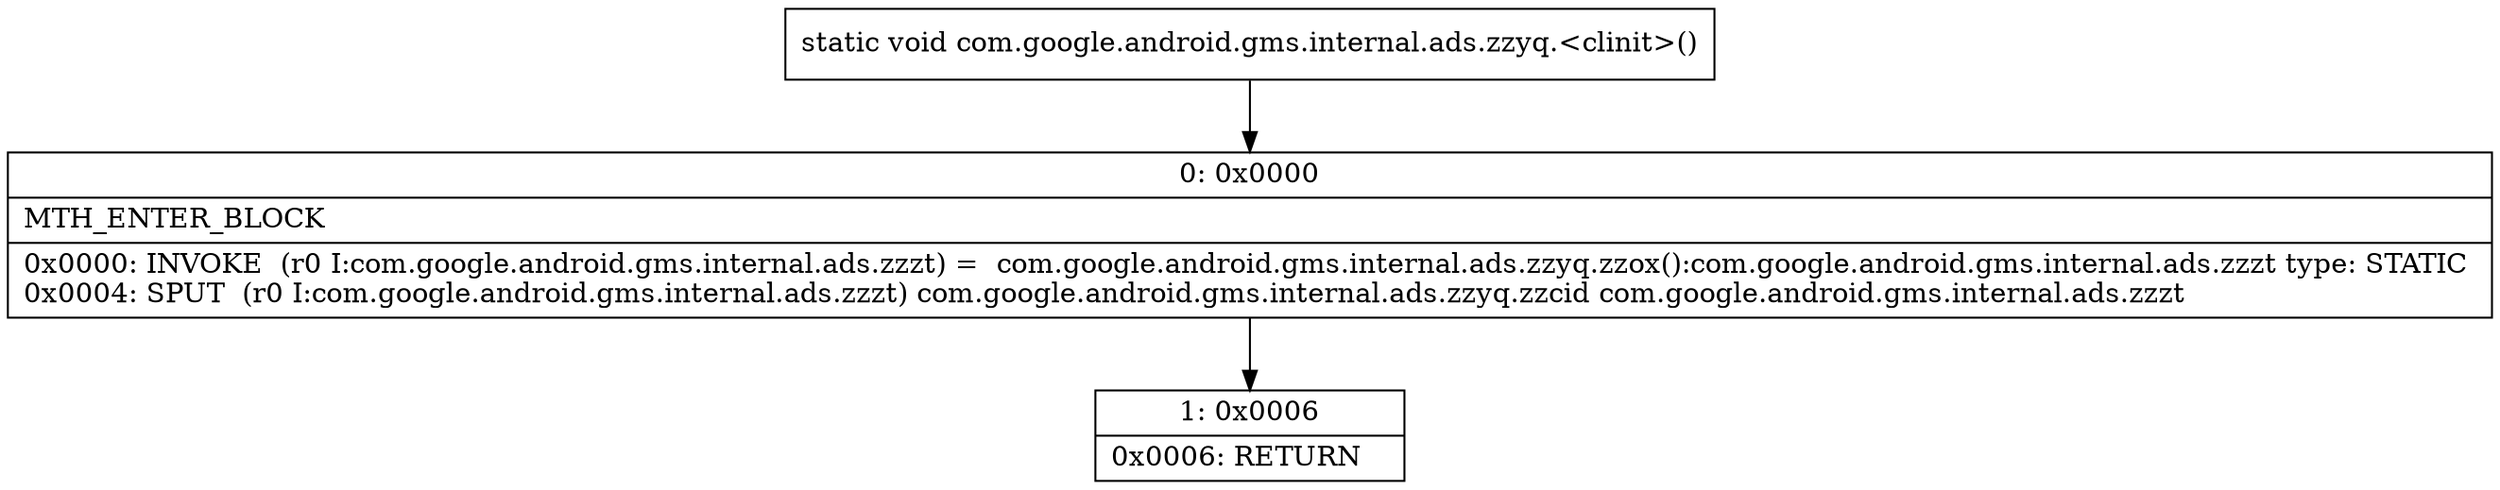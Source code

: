 digraph "CFG forcom.google.android.gms.internal.ads.zzyq.\<clinit\>()V" {
Node_0 [shape=record,label="{0\:\ 0x0000|MTH_ENTER_BLOCK\l|0x0000: INVOKE  (r0 I:com.google.android.gms.internal.ads.zzzt) =  com.google.android.gms.internal.ads.zzyq.zzox():com.google.android.gms.internal.ads.zzzt type: STATIC \l0x0004: SPUT  (r0 I:com.google.android.gms.internal.ads.zzzt) com.google.android.gms.internal.ads.zzyq.zzcid com.google.android.gms.internal.ads.zzzt \l}"];
Node_1 [shape=record,label="{1\:\ 0x0006|0x0006: RETURN   \l}"];
MethodNode[shape=record,label="{static void com.google.android.gms.internal.ads.zzyq.\<clinit\>() }"];
MethodNode -> Node_0;
Node_0 -> Node_1;
}

